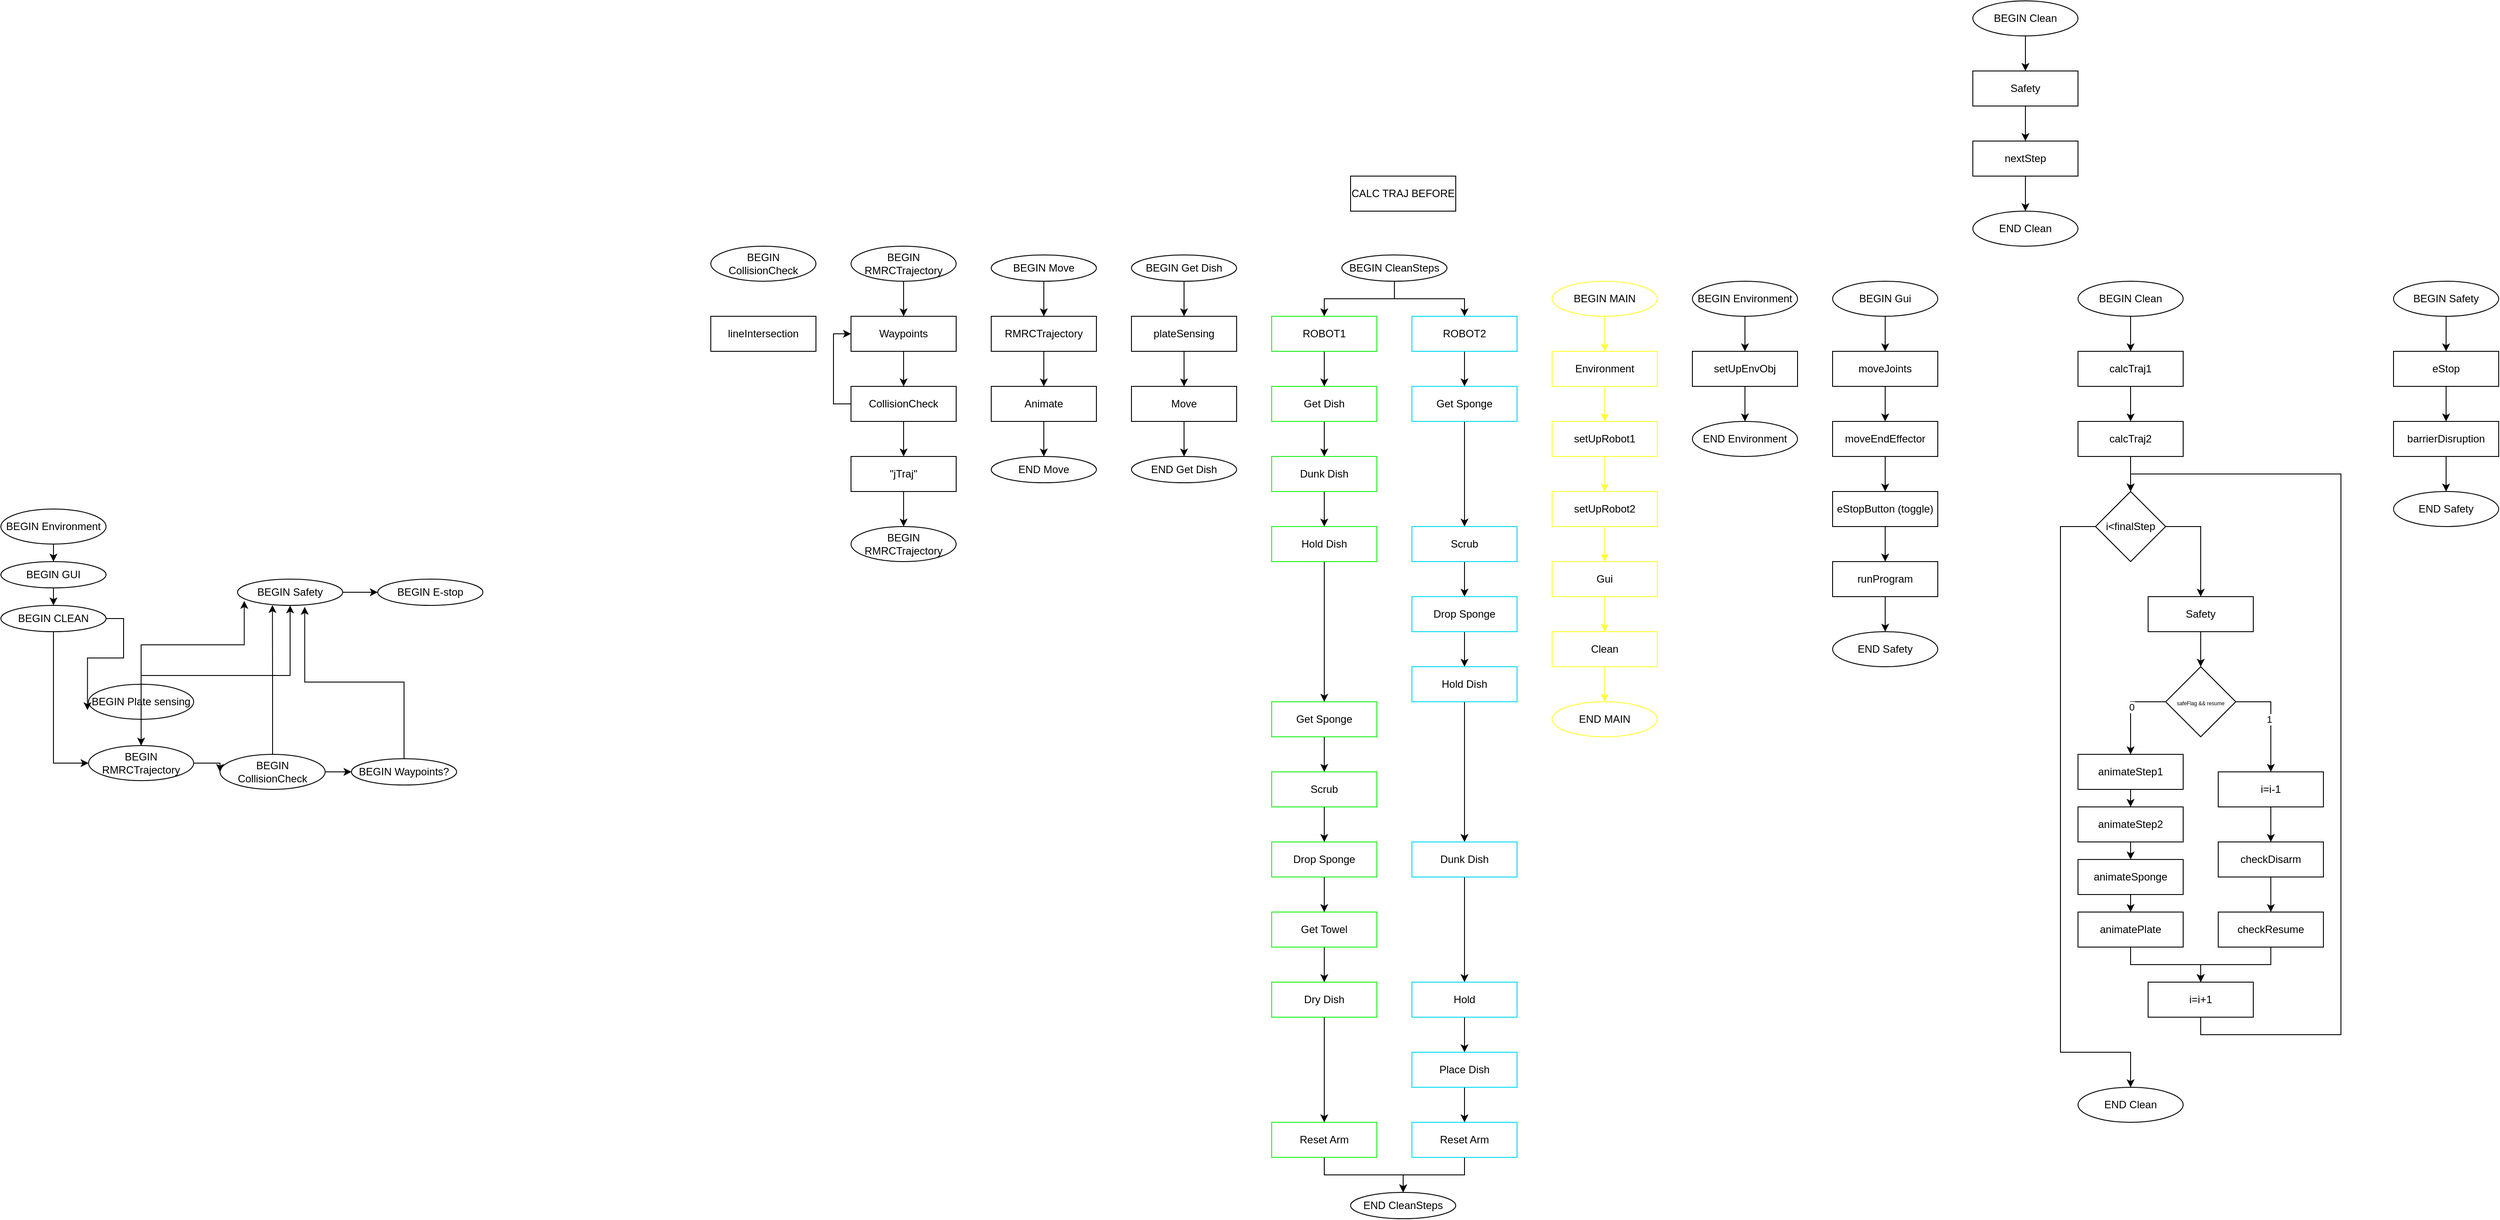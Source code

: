 <mxfile version="24.2.5" type="device">
  <diagram name="Page-1" id="bADCwiOJgRBZCtNNeKfe">
    <mxGraphModel dx="2767" dy="1094" grid="1" gridSize="10" guides="1" tooltips="1" connect="1" arrows="1" fold="1" page="0" pageScale="1" pageWidth="850" pageHeight="1100" math="0" shadow="0">
      <root>
        <mxCell id="0" />
        <mxCell id="1" parent="0" />
        <mxCell id="0Vl9dew5DNbuiGkbJOCd-69" style="edgeStyle=orthogonalEdgeStyle;rounded=0;orthogonalLoop=1;jettySize=auto;html=1;exitX=0.5;exitY=0;exitDx=0;exitDy=0;entryX=0.5;entryY=0;entryDx=0;entryDy=0;strokeColor=#FFFF33;" parent="1" source="0Vl9dew5DNbuiGkbJOCd-56" target="0Vl9dew5DNbuiGkbJOCd-56" edge="1">
          <mxGeometry relative="1" as="geometry" />
        </mxCell>
        <mxCell id="0Vl9dew5DNbuiGkbJOCd-75" style="edgeStyle=orthogonalEdgeStyle;rounded=0;orthogonalLoop=1;jettySize=auto;html=1;exitX=0.5;exitY=1;exitDx=0;exitDy=0;entryX=0.5;entryY=0;entryDx=0;entryDy=0;strokeColor=#FFFF33;" parent="1" source="0Vl9dew5DNbuiGkbJOCd-55" target="0Vl9dew5DNbuiGkbJOCd-56" edge="1">
          <mxGeometry relative="1" as="geometry" />
        </mxCell>
        <mxCell id="0Vl9dew5DNbuiGkbJOCd-55" value="BEGIN MAIN" style="ellipse;whiteSpace=wrap;html=1;strokeColor=#FFFF33;" parent="1" vertex="1">
          <mxGeometry x="320" y="40" width="120" height="40" as="geometry" />
        </mxCell>
        <mxCell id="0Vl9dew5DNbuiGkbJOCd-72" value="" style="edgeStyle=orthogonalEdgeStyle;rounded=0;orthogonalLoop=1;jettySize=auto;html=1;strokeColor=#FFFF33;" parent="1" source="0Vl9dew5DNbuiGkbJOCd-97" edge="1">
          <mxGeometry relative="1" as="geometry">
            <mxPoint x="380" y="200" as="targetPoint" />
          </mxGeometry>
        </mxCell>
        <mxCell id="0Vl9dew5DNbuiGkbJOCd-56" value="Environment" style="rounded=0;whiteSpace=wrap;html=1;strokeColor=#FFFF33;" parent="1" vertex="1">
          <mxGeometry x="320" y="120" width="120" height="40" as="geometry" />
        </mxCell>
        <mxCell id="0Vl9dew5DNbuiGkbJOCd-79" value="" style="edgeStyle=orthogonalEdgeStyle;rounded=0;orthogonalLoop=1;jettySize=auto;html=1;" parent="1" source="0Vl9dew5DNbuiGkbJOCd-76" edge="1">
          <mxGeometry relative="1" as="geometry">
            <mxPoint x="980" y="120" as="targetPoint" />
          </mxGeometry>
        </mxCell>
        <mxCell id="0Vl9dew5DNbuiGkbJOCd-76" value="BEGIN Clean" style="ellipse;whiteSpace=wrap;html=1;" parent="1" vertex="1">
          <mxGeometry x="920" y="40" width="120" height="40" as="geometry" />
        </mxCell>
        <mxCell id="0Vl9dew5DNbuiGkbJOCd-84" value="" style="edgeStyle=orthogonalEdgeStyle;rounded=0;orthogonalLoop=1;jettySize=auto;html=1;" parent="1" source="0Vl9dew5DNbuiGkbJOCd-80" target="0Vl9dew5DNbuiGkbJOCd-81" edge="1">
          <mxGeometry relative="1" as="geometry" />
        </mxCell>
        <mxCell id="0Vl9dew5DNbuiGkbJOCd-80" value="BEGIN Gui" style="ellipse;whiteSpace=wrap;html=1;" parent="1" vertex="1">
          <mxGeometry x="640" y="40" width="120" height="40" as="geometry" />
        </mxCell>
        <mxCell id="0Vl9dew5DNbuiGkbJOCd-85" value="" style="edgeStyle=orthogonalEdgeStyle;rounded=0;orthogonalLoop=1;jettySize=auto;html=1;" parent="1" source="0Vl9dew5DNbuiGkbJOCd-81" target="0Vl9dew5DNbuiGkbJOCd-82" edge="1">
          <mxGeometry relative="1" as="geometry" />
        </mxCell>
        <mxCell id="0Vl9dew5DNbuiGkbJOCd-81" value="moveJoints" style="rounded=0;whiteSpace=wrap;html=1;" parent="1" vertex="1">
          <mxGeometry x="640" y="120" width="120" height="40" as="geometry" />
        </mxCell>
        <mxCell id="0Vl9dew5DNbuiGkbJOCd-112" value="" style="edgeStyle=orthogonalEdgeStyle;rounded=0;orthogonalLoop=1;jettySize=auto;html=1;" parent="1" source="0Vl9dew5DNbuiGkbJOCd-82" target="0Vl9dew5DNbuiGkbJOCd-111" edge="1">
          <mxGeometry relative="1" as="geometry" />
        </mxCell>
        <mxCell id="0Vl9dew5DNbuiGkbJOCd-82" value="moveEndEffector" style="rounded=0;whiteSpace=wrap;html=1;" parent="1" vertex="1">
          <mxGeometry x="640" y="200" width="120" height="40" as="geometry" />
        </mxCell>
        <mxCell id="0Vl9dew5DNbuiGkbJOCd-90" value="" style="edgeStyle=orthogonalEdgeStyle;rounded=0;orthogonalLoop=1;jettySize=auto;html=1;" parent="1" source="0Vl9dew5DNbuiGkbJOCd-87" target="0Vl9dew5DNbuiGkbJOCd-88" edge="1">
          <mxGeometry relative="1" as="geometry" />
        </mxCell>
        <mxCell id="0Vl9dew5DNbuiGkbJOCd-87" value="BEGIN Environment" style="ellipse;whiteSpace=wrap;html=1;" parent="1" vertex="1">
          <mxGeometry x="480" y="40" width="120" height="40" as="geometry" />
        </mxCell>
        <mxCell id="0Vl9dew5DNbuiGkbJOCd-91" value="" style="edgeStyle=orthogonalEdgeStyle;rounded=0;orthogonalLoop=1;jettySize=auto;html=1;" parent="1" source="0Vl9dew5DNbuiGkbJOCd-88" target="0Vl9dew5DNbuiGkbJOCd-89" edge="1">
          <mxGeometry relative="1" as="geometry" />
        </mxCell>
        <mxCell id="0Vl9dew5DNbuiGkbJOCd-88" value="setUpEnvObj" style="rounded=0;whiteSpace=wrap;html=1;" parent="1" vertex="1">
          <mxGeometry x="480" y="120" width="120" height="40" as="geometry" />
        </mxCell>
        <mxCell id="0Vl9dew5DNbuiGkbJOCd-89" value="END Environment" style="ellipse;whiteSpace=wrap;html=1;" parent="1" vertex="1">
          <mxGeometry x="480" y="200" width="120" height="40" as="geometry" />
        </mxCell>
        <mxCell id="0Vl9dew5DNbuiGkbJOCd-92" value="" style="edgeStyle=orthogonalEdgeStyle;rounded=0;orthogonalLoop=1;jettySize=auto;html=1;strokeColor=#FFFF33;" parent="1" source="0Vl9dew5DNbuiGkbJOCd-93" target="0Vl9dew5DNbuiGkbJOCd-95" edge="1">
          <mxGeometry relative="1" as="geometry" />
        </mxCell>
        <mxCell id="0Vl9dew5DNbuiGkbJOCd-93" value="Gui" style="rounded=0;whiteSpace=wrap;html=1;strokeColor=#FFFF33;" parent="1" vertex="1">
          <mxGeometry x="320" y="360" width="120" height="40" as="geometry" />
        </mxCell>
        <mxCell id="0Vl9dew5DNbuiGkbJOCd-94" value="" style="edgeStyle=orthogonalEdgeStyle;rounded=0;orthogonalLoop=1;jettySize=auto;html=1;strokeColor=#FFFF33;" parent="1" source="0Vl9dew5DNbuiGkbJOCd-95" target="0Vl9dew5DNbuiGkbJOCd-96" edge="1">
          <mxGeometry relative="1" as="geometry" />
        </mxCell>
        <mxCell id="0Vl9dew5DNbuiGkbJOCd-95" value="Clean" style="rounded=0;whiteSpace=wrap;html=1;strokeColor=#FFFF33;" parent="1" vertex="1">
          <mxGeometry x="320" y="440" width="120" height="40" as="geometry" />
        </mxCell>
        <mxCell id="0Vl9dew5DNbuiGkbJOCd-96" value="END MAIN" style="ellipse;whiteSpace=wrap;html=1;strokeColor=#FFFF33;" parent="1" vertex="1">
          <mxGeometry x="320" y="520" width="120" height="40" as="geometry" />
        </mxCell>
        <mxCell id="0Vl9dew5DNbuiGkbJOCd-98" value="" style="edgeStyle=orthogonalEdgeStyle;rounded=0;orthogonalLoop=1;jettySize=auto;html=1;strokeColor=#FFFF33;" parent="1" source="0Vl9dew5DNbuiGkbJOCd-56" target="0Vl9dew5DNbuiGkbJOCd-97" edge="1">
          <mxGeometry relative="1" as="geometry">
            <mxPoint x="380" y="160" as="sourcePoint" />
            <mxPoint x="380" y="200" as="targetPoint" />
          </mxGeometry>
        </mxCell>
        <mxCell id="0Vl9dew5DNbuiGkbJOCd-101" value="" style="edgeStyle=orthogonalEdgeStyle;rounded=0;orthogonalLoop=1;jettySize=auto;html=1;strokeColor=#FFFF33;" parent="1" source="0Vl9dew5DNbuiGkbJOCd-97" target="0Vl9dew5DNbuiGkbJOCd-99" edge="1">
          <mxGeometry relative="1" as="geometry" />
        </mxCell>
        <mxCell id="0Vl9dew5DNbuiGkbJOCd-97" value="setUpRobot1" style="rounded=0;whiteSpace=wrap;html=1;strokeColor=#FFFF33;" parent="1" vertex="1">
          <mxGeometry x="320" y="200" width="120" height="40" as="geometry" />
        </mxCell>
        <mxCell id="0Vl9dew5DNbuiGkbJOCd-102" value="" style="edgeStyle=orthogonalEdgeStyle;rounded=0;orthogonalLoop=1;jettySize=auto;html=1;strokeColor=#FFFF33;" parent="1" source="0Vl9dew5DNbuiGkbJOCd-99" target="0Vl9dew5DNbuiGkbJOCd-93" edge="1">
          <mxGeometry relative="1" as="geometry" />
        </mxCell>
        <mxCell id="0Vl9dew5DNbuiGkbJOCd-99" value="setUpRobot2" style="rounded=0;whiteSpace=wrap;html=1;strokeColor=#FFFF33;" parent="1" vertex="1">
          <mxGeometry x="320" y="280" width="120" height="40" as="geometry" />
        </mxCell>
        <mxCell id="0Vl9dew5DNbuiGkbJOCd-110" value="END Safety" style="ellipse;whiteSpace=wrap;html=1;" parent="1" vertex="1">
          <mxGeometry x="640" y="440" width="120" height="40" as="geometry" />
        </mxCell>
        <mxCell id="0Vl9dew5DNbuiGkbJOCd-114" value="" style="edgeStyle=orthogonalEdgeStyle;rounded=0;orthogonalLoop=1;jettySize=auto;html=1;" parent="1" source="0Vl9dew5DNbuiGkbJOCd-111" target="0Vl9dew5DNbuiGkbJOCd-113" edge="1">
          <mxGeometry relative="1" as="geometry" />
        </mxCell>
        <mxCell id="0Vl9dew5DNbuiGkbJOCd-111" value="eStopButton (toggle)" style="rounded=0;whiteSpace=wrap;html=1;" parent="1" vertex="1">
          <mxGeometry x="640" y="280" width="120" height="40" as="geometry" />
        </mxCell>
        <mxCell id="0Vl9dew5DNbuiGkbJOCd-115" value="" style="edgeStyle=orthogonalEdgeStyle;rounded=0;orthogonalLoop=1;jettySize=auto;html=1;" parent="1" source="0Vl9dew5DNbuiGkbJOCd-113" target="0Vl9dew5DNbuiGkbJOCd-110" edge="1">
          <mxGeometry relative="1" as="geometry" />
        </mxCell>
        <mxCell id="0Vl9dew5DNbuiGkbJOCd-113" value="runProgram" style="rounded=0;whiteSpace=wrap;html=1;" parent="1" vertex="1">
          <mxGeometry x="640" y="360" width="120" height="40" as="geometry" />
        </mxCell>
        <mxCell id="0Vl9dew5DNbuiGkbJOCd-24" value="" style="edgeStyle=orthogonalEdgeStyle;rounded=0;orthogonalLoop=1;jettySize=auto;html=1;" parent="1" source="87UH9Kv8cRzi7-ktg5hS-1" target="87UH9Kv8cRzi7-ktg5hS-4" edge="1">
          <mxGeometry relative="1" as="geometry" />
        </mxCell>
        <mxCell id="87UH9Kv8cRzi7-ktg5hS-1" value="Get Dish" style="rounded=0;whiteSpace=wrap;html=1;strokeColor=#16F016;" parent="1" vertex="1">
          <mxGeometry y="160" width="120" height="40" as="geometry" />
        </mxCell>
        <mxCell id="87UH9Kv8cRzi7-ktg5hS-2" style="edgeStyle=orthogonalEdgeStyle;rounded=0;orthogonalLoop=1;jettySize=auto;html=1;exitX=0.5;exitY=1;exitDx=0;exitDy=0;strokeColor=#16F016;" parent="1" source="87UH9Kv8cRzi7-ktg5hS-1" target="87UH9Kv8cRzi7-ktg5hS-1" edge="1">
          <mxGeometry relative="1" as="geometry" />
        </mxCell>
        <mxCell id="0Vl9dew5DNbuiGkbJOCd-25" style="edgeStyle=orthogonalEdgeStyle;rounded=0;orthogonalLoop=1;jettySize=auto;html=1;exitX=0.5;exitY=1;exitDx=0;exitDy=0;entryX=0.5;entryY=0;entryDx=0;entryDy=0;" parent="1" source="87UH9Kv8cRzi7-ktg5hS-3" target="87UH9Kv8cRzi7-ktg5hS-7" edge="1">
          <mxGeometry relative="1" as="geometry" />
        </mxCell>
        <mxCell id="87UH9Kv8cRzi7-ktg5hS-3" value="Get Sponge" style="rounded=0;whiteSpace=wrap;html=1;strokeColor=#02D8F0;" parent="1" vertex="1">
          <mxGeometry x="160" y="160" width="120" height="40" as="geometry" />
        </mxCell>
        <mxCell id="0Vl9dew5DNbuiGkbJOCd-23" value="" style="edgeStyle=orthogonalEdgeStyle;rounded=0;orthogonalLoop=1;jettySize=auto;html=1;" parent="1" source="87UH9Kv8cRzi7-ktg5hS-4" target="87UH9Kv8cRzi7-ktg5hS-6" edge="1">
          <mxGeometry relative="1" as="geometry" />
        </mxCell>
        <mxCell id="87UH9Kv8cRzi7-ktg5hS-4" value="Dunk Dish" style="rounded=0;whiteSpace=wrap;html=1;strokeColor=#16F016;" parent="1" vertex="1">
          <mxGeometry y="240" width="120" height="40" as="geometry" />
        </mxCell>
        <mxCell id="0Vl9dew5DNbuiGkbJOCd-20" style="edgeStyle=orthogonalEdgeStyle;rounded=0;orthogonalLoop=1;jettySize=auto;html=1;exitX=0.5;exitY=1;exitDx=0;exitDy=0;entryX=0.5;entryY=0;entryDx=0;entryDy=0;" parent="1" source="87UH9Kv8cRzi7-ktg5hS-6" target="87UH9Kv8cRzi7-ktg5hS-10" edge="1">
          <mxGeometry relative="1" as="geometry" />
        </mxCell>
        <mxCell id="87UH9Kv8cRzi7-ktg5hS-6" value="Hold Dish" style="rounded=0;whiteSpace=wrap;html=1;strokeColor=#16F016;" parent="1" vertex="1">
          <mxGeometry y="320" width="120" height="40" as="geometry" />
        </mxCell>
        <mxCell id="0Vl9dew5DNbuiGkbJOCd-22" value="" style="edgeStyle=orthogonalEdgeStyle;rounded=0;orthogonalLoop=1;jettySize=auto;html=1;" parent="1" source="87UH9Kv8cRzi7-ktg5hS-7" target="87UH9Kv8cRzi7-ktg5hS-8" edge="1">
          <mxGeometry relative="1" as="geometry" />
        </mxCell>
        <mxCell id="87UH9Kv8cRzi7-ktg5hS-7" value="Scrub" style="rounded=0;whiteSpace=wrap;html=1;strokeColor=#02D8F0;" parent="1" vertex="1">
          <mxGeometry x="160" y="320" width="120" height="40" as="geometry" />
        </mxCell>
        <mxCell id="0Vl9dew5DNbuiGkbJOCd-21" value="" style="edgeStyle=orthogonalEdgeStyle;rounded=0;orthogonalLoop=1;jettySize=auto;html=1;" parent="1" source="87UH9Kv8cRzi7-ktg5hS-8" target="87UH9Kv8cRzi7-ktg5hS-9" edge="1">
          <mxGeometry relative="1" as="geometry" />
        </mxCell>
        <mxCell id="87UH9Kv8cRzi7-ktg5hS-8" value="Drop Sponge" style="rounded=0;whiteSpace=wrap;html=1;strokeColor=#02D8F0;" parent="1" vertex="1">
          <mxGeometry x="160" y="400" width="120" height="40" as="geometry" />
        </mxCell>
        <mxCell id="0Vl9dew5DNbuiGkbJOCd-18" style="edgeStyle=orthogonalEdgeStyle;rounded=0;orthogonalLoop=1;jettySize=auto;html=1;exitX=0.5;exitY=1;exitDx=0;exitDy=0;entryX=0.5;entryY=0;entryDx=0;entryDy=0;" parent="1" source="87UH9Kv8cRzi7-ktg5hS-9" target="87UH9Kv8cRzi7-ktg5hS-14" edge="1">
          <mxGeometry relative="1" as="geometry" />
        </mxCell>
        <mxCell id="87UH9Kv8cRzi7-ktg5hS-9" value="Hold Dish" style="rounded=0;whiteSpace=wrap;html=1;strokeColor=#02D8F0;" parent="1" vertex="1">
          <mxGeometry x="160" y="480" width="120" height="40" as="geometry" />
        </mxCell>
        <mxCell id="0Vl9dew5DNbuiGkbJOCd-19" style="edgeStyle=orthogonalEdgeStyle;rounded=0;orthogonalLoop=1;jettySize=auto;html=1;exitX=0.5;exitY=1;exitDx=0;exitDy=0;entryX=0.5;entryY=0;entryDx=0;entryDy=0;" parent="1" source="87UH9Kv8cRzi7-ktg5hS-10" target="87UH9Kv8cRzi7-ktg5hS-11" edge="1">
          <mxGeometry relative="1" as="geometry" />
        </mxCell>
        <mxCell id="87UH9Kv8cRzi7-ktg5hS-10" value="Get Sponge" style="rounded=0;whiteSpace=wrap;html=1;strokeColor=#16F016;" parent="1" vertex="1">
          <mxGeometry y="520" width="120" height="40" as="geometry" />
        </mxCell>
        <mxCell id="0Vl9dew5DNbuiGkbJOCd-17" style="edgeStyle=orthogonalEdgeStyle;rounded=0;orthogonalLoop=1;jettySize=auto;html=1;exitX=0.5;exitY=1;exitDx=0;exitDy=0;entryX=0.5;entryY=0;entryDx=0;entryDy=0;" parent="1" source="87UH9Kv8cRzi7-ktg5hS-11" target="87UH9Kv8cRzi7-ktg5hS-13" edge="1">
          <mxGeometry relative="1" as="geometry" />
        </mxCell>
        <mxCell id="87UH9Kv8cRzi7-ktg5hS-11" value="Scrub" style="rounded=0;whiteSpace=wrap;html=1;strokeColor=#16F016;" parent="1" vertex="1">
          <mxGeometry y="600" width="120" height="40" as="geometry" />
        </mxCell>
        <mxCell id="0Vl9dew5DNbuiGkbJOCd-16" style="edgeStyle=orthogonalEdgeStyle;rounded=0;orthogonalLoop=1;jettySize=auto;html=1;exitX=0.5;exitY=1;exitDx=0;exitDy=0;entryX=0.5;entryY=0;entryDx=0;entryDy=0;" parent="1" source="87UH9Kv8cRzi7-ktg5hS-13" target="87UH9Kv8cRzi7-ktg5hS-15" edge="1">
          <mxGeometry relative="1" as="geometry" />
        </mxCell>
        <mxCell id="87UH9Kv8cRzi7-ktg5hS-13" value="Drop Sponge" style="rounded=0;whiteSpace=wrap;html=1;strokeColor=#16F016;" parent="1" vertex="1">
          <mxGeometry y="680" width="120" height="40" as="geometry" />
        </mxCell>
        <mxCell id="0Vl9dew5DNbuiGkbJOCd-14" style="edgeStyle=orthogonalEdgeStyle;rounded=0;orthogonalLoop=1;jettySize=auto;html=1;exitX=0.5;exitY=1;exitDx=0;exitDy=0;" parent="1" source="87UH9Kv8cRzi7-ktg5hS-14" target="87UH9Kv8cRzi7-ktg5hS-16" edge="1">
          <mxGeometry relative="1" as="geometry" />
        </mxCell>
        <mxCell id="87UH9Kv8cRzi7-ktg5hS-14" value="Dunk Dish" style="rounded=0;whiteSpace=wrap;html=1;strokeColor=#02D8F0;" parent="1" vertex="1">
          <mxGeometry x="160" y="680" width="120" height="40" as="geometry" />
        </mxCell>
        <mxCell id="0Vl9dew5DNbuiGkbJOCd-15" style="edgeStyle=orthogonalEdgeStyle;rounded=0;orthogonalLoop=1;jettySize=auto;html=1;exitX=0.5;exitY=1;exitDx=0;exitDy=0;entryX=0.5;entryY=0;entryDx=0;entryDy=0;" parent="1" source="87UH9Kv8cRzi7-ktg5hS-15" target="87UH9Kv8cRzi7-ktg5hS-17" edge="1">
          <mxGeometry relative="1" as="geometry" />
        </mxCell>
        <mxCell id="87UH9Kv8cRzi7-ktg5hS-15" value="Get Towel" style="rounded=0;whiteSpace=wrap;html=1;strokeColor=#16F016;" parent="1" vertex="1">
          <mxGeometry y="760" width="120" height="40" as="geometry" />
        </mxCell>
        <mxCell id="0Vl9dew5DNbuiGkbJOCd-13" style="edgeStyle=orthogonalEdgeStyle;rounded=0;orthogonalLoop=1;jettySize=auto;html=1;exitX=0.5;exitY=1;exitDx=0;exitDy=0;entryX=0.5;entryY=0;entryDx=0;entryDy=0;" parent="1" source="87UH9Kv8cRzi7-ktg5hS-16" target="87UH9Kv8cRzi7-ktg5hS-18" edge="1">
          <mxGeometry relative="1" as="geometry" />
        </mxCell>
        <mxCell id="87UH9Kv8cRzi7-ktg5hS-16" value="Hold" style="rounded=0;whiteSpace=wrap;html=1;strokeColor=#02D8F0;" parent="1" vertex="1">
          <mxGeometry x="160" y="840" width="120" height="40" as="geometry" />
        </mxCell>
        <mxCell id="0Vl9dew5DNbuiGkbJOCd-11" style="edgeStyle=orthogonalEdgeStyle;rounded=0;orthogonalLoop=1;jettySize=auto;html=1;exitX=0.5;exitY=1;exitDx=0;exitDy=0;" parent="1" source="87UH9Kv8cRzi7-ktg5hS-17" target="87UH9Kv8cRzi7-ktg5hS-20" edge="1">
          <mxGeometry relative="1" as="geometry" />
        </mxCell>
        <mxCell id="87UH9Kv8cRzi7-ktg5hS-17" value="Dry Dish" style="rounded=0;whiteSpace=wrap;html=1;strokeColor=#16F016;" parent="1" vertex="1">
          <mxGeometry y="840" width="120" height="40" as="geometry" />
        </mxCell>
        <mxCell id="0Vl9dew5DNbuiGkbJOCd-12" style="edgeStyle=orthogonalEdgeStyle;rounded=0;orthogonalLoop=1;jettySize=auto;html=1;exitX=0.5;exitY=1;exitDx=0;exitDy=0;" parent="1" source="87UH9Kv8cRzi7-ktg5hS-18" target="87UH9Kv8cRzi7-ktg5hS-19" edge="1">
          <mxGeometry relative="1" as="geometry" />
        </mxCell>
        <mxCell id="87UH9Kv8cRzi7-ktg5hS-18" value="Place Dish" style="rounded=0;whiteSpace=wrap;html=1;strokeColor=#02D8F0;" parent="1" vertex="1">
          <mxGeometry x="160" y="920" width="120" height="40" as="geometry" />
        </mxCell>
        <mxCell id="0Vl9dew5DNbuiGkbJOCd-29" style="edgeStyle=orthogonalEdgeStyle;rounded=0;orthogonalLoop=1;jettySize=auto;html=1;exitX=0.5;exitY=1;exitDx=0;exitDy=0;entryX=0.5;entryY=0;entryDx=0;entryDy=0;" parent="1" source="87UH9Kv8cRzi7-ktg5hS-19" target="0Vl9dew5DNbuiGkbJOCd-7" edge="1">
          <mxGeometry relative="1" as="geometry" />
        </mxCell>
        <mxCell id="87UH9Kv8cRzi7-ktg5hS-19" value="Reset Arm" style="rounded=0;whiteSpace=wrap;html=1;strokeColor=#02D8F0;" parent="1" vertex="1">
          <mxGeometry x="160" y="1000" width="120" height="40" as="geometry" />
        </mxCell>
        <mxCell id="0Vl9dew5DNbuiGkbJOCd-119" style="edgeStyle=orthogonalEdgeStyle;rounded=0;orthogonalLoop=1;jettySize=auto;html=1;exitX=0.5;exitY=1;exitDx=0;exitDy=0;entryX=0.5;entryY=0;entryDx=0;entryDy=0;" parent="1" source="87UH9Kv8cRzi7-ktg5hS-20" target="0Vl9dew5DNbuiGkbJOCd-7" edge="1">
          <mxGeometry relative="1" as="geometry" />
        </mxCell>
        <mxCell id="87UH9Kv8cRzi7-ktg5hS-20" value="Reset Arm" style="rounded=0;whiteSpace=wrap;html=1;strokeColor=#16F016;" parent="1" vertex="1">
          <mxGeometry y="1000" width="120" height="40" as="geometry" />
        </mxCell>
        <mxCell id="0Vl9dew5DNbuiGkbJOCd-26" style="edgeStyle=orthogonalEdgeStyle;rounded=0;orthogonalLoop=1;jettySize=auto;html=1;exitX=0.5;exitY=1;exitDx=0;exitDy=0;entryX=0.5;entryY=0;entryDx=0;entryDy=0;" parent="1" source="87UH9Kv8cRzi7-ktg5hS-21" target="87UH9Kv8cRzi7-ktg5hS-1" edge="1">
          <mxGeometry relative="1" as="geometry" />
        </mxCell>
        <mxCell id="87UH9Kv8cRzi7-ktg5hS-21" value="ROBOT1" style="rounded=0;whiteSpace=wrap;html=1;strokeColor=#16F016;" parent="1" vertex="1">
          <mxGeometry y="80" width="120" height="40" as="geometry" />
        </mxCell>
        <mxCell id="0Vl9dew5DNbuiGkbJOCd-27" value="" style="edgeStyle=orthogonalEdgeStyle;rounded=0;orthogonalLoop=1;jettySize=auto;html=1;" parent="1" source="87UH9Kv8cRzi7-ktg5hS-22" target="87UH9Kv8cRzi7-ktg5hS-3" edge="1">
          <mxGeometry relative="1" as="geometry" />
        </mxCell>
        <mxCell id="87UH9Kv8cRzi7-ktg5hS-22" value="ROBOT2" style="rounded=0;whiteSpace=wrap;html=1;strokeColor=#02D8F0;movable=1;resizable=1;rotatable=1;deletable=1;editable=1;locked=0;connectable=1;" parent="1" vertex="1">
          <mxGeometry x="160" y="80" width="120" height="40" as="geometry" />
        </mxCell>
        <mxCell id="0Vl9dew5DNbuiGkbJOCd-4" style="edgeStyle=orthogonalEdgeStyle;rounded=0;orthogonalLoop=1;jettySize=auto;html=1;exitX=0.5;exitY=1;exitDx=0;exitDy=0;entryX=0.5;entryY=0;entryDx=0;entryDy=0;" parent="1" source="0Vl9dew5DNbuiGkbJOCd-3" target="87UH9Kv8cRzi7-ktg5hS-21" edge="1">
          <mxGeometry relative="1" as="geometry">
            <Array as="points">
              <mxPoint x="140" y="60" />
              <mxPoint x="60" y="60" />
            </Array>
          </mxGeometry>
        </mxCell>
        <mxCell id="0Vl9dew5DNbuiGkbJOCd-5" style="edgeStyle=orthogonalEdgeStyle;rounded=0;orthogonalLoop=1;jettySize=auto;html=1;exitX=0.5;exitY=1;exitDx=0;exitDy=0;entryX=0.5;entryY=0;entryDx=0;entryDy=0;" parent="1" source="0Vl9dew5DNbuiGkbJOCd-3" target="87UH9Kv8cRzi7-ktg5hS-22" edge="1">
          <mxGeometry relative="1" as="geometry">
            <Array as="points">
              <mxPoint x="140" y="60" />
              <mxPoint x="220" y="60" />
            </Array>
          </mxGeometry>
        </mxCell>
        <mxCell id="0Vl9dew5DNbuiGkbJOCd-3" value="BEGIN CleanSteps" style="ellipse;whiteSpace=wrap;html=1;" parent="1" vertex="1">
          <mxGeometry x="80" y="10" width="120" height="30" as="geometry" />
        </mxCell>
        <mxCell id="0Vl9dew5DNbuiGkbJOCd-7" value="END CleanSteps" style="ellipse;whiteSpace=wrap;html=1;" parent="1" vertex="1">
          <mxGeometry x="90" y="1080" width="120" height="30" as="geometry" />
        </mxCell>
        <mxCell id="0Vl9dew5DNbuiGkbJOCd-160" value="" style="edgeStyle=orthogonalEdgeStyle;rounded=0;orthogonalLoop=1;jettySize=auto;html=1;" parent="1" source="0Vl9dew5DNbuiGkbJOCd-147" target="0Vl9dew5DNbuiGkbJOCd-157" edge="1">
          <mxGeometry relative="1" as="geometry" />
        </mxCell>
        <mxCell id="0Vl9dew5DNbuiGkbJOCd-147" value="plateSensing" style="rounded=0;whiteSpace=wrap;html=1;" parent="1" vertex="1">
          <mxGeometry x="-160" y="80" width="120" height="40" as="geometry" />
        </mxCell>
        <mxCell id="0Vl9dew5DNbuiGkbJOCd-159" value="" style="edgeStyle=orthogonalEdgeStyle;rounded=0;orthogonalLoop=1;jettySize=auto;html=1;" parent="1" source="0Vl9dew5DNbuiGkbJOCd-156" target="0Vl9dew5DNbuiGkbJOCd-147" edge="1">
          <mxGeometry relative="1" as="geometry" />
        </mxCell>
        <mxCell id="0Vl9dew5DNbuiGkbJOCd-156" value="BEGIN Get Dish" style="ellipse;whiteSpace=wrap;html=1;" parent="1" vertex="1">
          <mxGeometry x="-160" y="10" width="120" height="30" as="geometry" />
        </mxCell>
        <mxCell id="0Vl9dew5DNbuiGkbJOCd-161" value="" style="edgeStyle=orthogonalEdgeStyle;rounded=0;orthogonalLoop=1;jettySize=auto;html=1;" parent="1" source="0Vl9dew5DNbuiGkbJOCd-157" target="0Vl9dew5DNbuiGkbJOCd-158" edge="1">
          <mxGeometry relative="1" as="geometry" />
        </mxCell>
        <mxCell id="0Vl9dew5DNbuiGkbJOCd-157" value="Move" style="rounded=0;whiteSpace=wrap;html=1;" parent="1" vertex="1">
          <mxGeometry x="-160" y="160" width="120" height="40" as="geometry" />
        </mxCell>
        <mxCell id="0Vl9dew5DNbuiGkbJOCd-158" value="END Get Dish" style="ellipse;whiteSpace=wrap;html=1;" parent="1" vertex="1">
          <mxGeometry x="-160" y="240" width="120" height="30" as="geometry" />
        </mxCell>
        <mxCell id="0Vl9dew5DNbuiGkbJOCd-170" value="" style="edgeStyle=orthogonalEdgeStyle;rounded=0;orthogonalLoop=1;jettySize=auto;html=1;" parent="1" source="0Vl9dew5DNbuiGkbJOCd-162" target="0Vl9dew5DNbuiGkbJOCd-165" edge="1">
          <mxGeometry relative="1" as="geometry" />
        </mxCell>
        <mxCell id="0Vl9dew5DNbuiGkbJOCd-162" value="BEGIN RMRCTrajectory" style="ellipse;whiteSpace=wrap;html=1;" parent="1" vertex="1">
          <mxGeometry x="-480" width="120" height="40" as="geometry" />
        </mxCell>
        <mxCell id="0Vl9dew5DNbuiGkbJOCd-186" value="" style="edgeStyle=orthogonalEdgeStyle;rounded=0;orthogonalLoop=1;jettySize=auto;html=1;" parent="1" source="0Vl9dew5DNbuiGkbJOCd-164" target="0Vl9dew5DNbuiGkbJOCd-178" edge="1">
          <mxGeometry relative="1" as="geometry" />
        </mxCell>
        <mxCell id="0Vl9dew5DNbuiGkbJOCd-164" value="RMRCTrajectory" style="rounded=0;whiteSpace=wrap;html=1;" parent="1" vertex="1">
          <mxGeometry x="-320" y="80" width="120" height="40" as="geometry" />
        </mxCell>
        <mxCell id="0Vl9dew5DNbuiGkbJOCd-171" value="" style="edgeStyle=orthogonalEdgeStyle;rounded=0;orthogonalLoop=1;jettySize=auto;html=1;" parent="1" source="0Vl9dew5DNbuiGkbJOCd-165" target="0Vl9dew5DNbuiGkbJOCd-168" edge="1">
          <mxGeometry relative="1" as="geometry" />
        </mxCell>
        <mxCell id="0Vl9dew5DNbuiGkbJOCd-165" value="Waypoints" style="rounded=0;whiteSpace=wrap;html=1;" parent="1" vertex="1">
          <mxGeometry x="-480" y="80" width="120" height="40" as="geometry" />
        </mxCell>
        <mxCell id="0Vl9dew5DNbuiGkbJOCd-167" value="" style="edgeStyle=orthogonalEdgeStyle;rounded=0;orthogonalLoop=1;jettySize=auto;html=1;" parent="1" source="0Vl9dew5DNbuiGkbJOCd-166" target="0Vl9dew5DNbuiGkbJOCd-164" edge="1">
          <mxGeometry relative="1" as="geometry" />
        </mxCell>
        <mxCell id="0Vl9dew5DNbuiGkbJOCd-166" value="BEGIN Move" style="ellipse;whiteSpace=wrap;html=1;" parent="1" vertex="1">
          <mxGeometry x="-320" y="10" width="120" height="30" as="geometry" />
        </mxCell>
        <mxCell id="0Vl9dew5DNbuiGkbJOCd-173" style="edgeStyle=orthogonalEdgeStyle;rounded=0;orthogonalLoop=1;jettySize=auto;html=1;exitX=0;exitY=0.5;exitDx=0;exitDy=0;entryX=0;entryY=0.5;entryDx=0;entryDy=0;" parent="1" source="0Vl9dew5DNbuiGkbJOCd-168" target="0Vl9dew5DNbuiGkbJOCd-165" edge="1">
          <mxGeometry relative="1" as="geometry" />
        </mxCell>
        <mxCell id="0Vl9dew5DNbuiGkbJOCd-175" value="" style="edgeStyle=orthogonalEdgeStyle;rounded=0;orthogonalLoop=1;jettySize=auto;html=1;" parent="1" source="0Vl9dew5DNbuiGkbJOCd-168" target="0Vl9dew5DNbuiGkbJOCd-174" edge="1">
          <mxGeometry relative="1" as="geometry" />
        </mxCell>
        <mxCell id="0Vl9dew5DNbuiGkbJOCd-168" value="CollisionCheck" style="rounded=0;whiteSpace=wrap;html=1;" parent="1" vertex="1">
          <mxGeometry x="-480" y="160" width="120" height="40" as="geometry" />
        </mxCell>
        <mxCell id="0Vl9dew5DNbuiGkbJOCd-172" value="BEGIN RMRCTrajectory" style="ellipse;whiteSpace=wrap;html=1;" parent="1" vertex="1">
          <mxGeometry x="-480" y="320" width="120" height="40" as="geometry" />
        </mxCell>
        <mxCell id="0Vl9dew5DNbuiGkbJOCd-176" value="" style="edgeStyle=orthogonalEdgeStyle;rounded=0;orthogonalLoop=1;jettySize=auto;html=1;" parent="1" source="0Vl9dew5DNbuiGkbJOCd-174" target="0Vl9dew5DNbuiGkbJOCd-172" edge="1">
          <mxGeometry relative="1" as="geometry" />
        </mxCell>
        <mxCell id="0Vl9dew5DNbuiGkbJOCd-174" value="&quot;jTraj&quot;" style="rounded=0;whiteSpace=wrap;html=1;" parent="1" vertex="1">
          <mxGeometry x="-480" y="240" width="120" height="40" as="geometry" />
        </mxCell>
        <mxCell id="0Vl9dew5DNbuiGkbJOCd-177" value="END Move" style="ellipse;whiteSpace=wrap;html=1;" parent="1" vertex="1">
          <mxGeometry x="-320" y="240" width="120" height="30" as="geometry" />
        </mxCell>
        <mxCell id="0Vl9dew5DNbuiGkbJOCd-187" value="" style="edgeStyle=orthogonalEdgeStyle;rounded=0;orthogonalLoop=1;jettySize=auto;html=1;" parent="1" source="0Vl9dew5DNbuiGkbJOCd-178" target="0Vl9dew5DNbuiGkbJOCd-177" edge="1">
          <mxGeometry relative="1" as="geometry" />
        </mxCell>
        <mxCell id="0Vl9dew5DNbuiGkbJOCd-178" value="Animate" style="rounded=0;whiteSpace=wrap;html=1;" parent="1" vertex="1">
          <mxGeometry x="-320" y="160" width="120" height="40" as="geometry" />
        </mxCell>
        <mxCell id="0Vl9dew5DNbuiGkbJOCd-179" value="" style="edgeStyle=orthogonalEdgeStyle;rounded=0;orthogonalLoop=1;jettySize=auto;html=1;" parent="1" source="0Vl9dew5DNbuiGkbJOCd-180" target="0Vl9dew5DNbuiGkbJOCd-182" edge="1">
          <mxGeometry relative="1" as="geometry" />
        </mxCell>
        <mxCell id="0Vl9dew5DNbuiGkbJOCd-180" value="BEGIN Safety" style="ellipse;whiteSpace=wrap;html=1;" parent="1" vertex="1">
          <mxGeometry x="1280" y="40" width="120" height="40" as="geometry" />
        </mxCell>
        <mxCell id="0Vl9dew5DNbuiGkbJOCd-181" value="" style="edgeStyle=orthogonalEdgeStyle;rounded=0;orthogonalLoop=1;jettySize=auto;html=1;" parent="1" source="0Vl9dew5DNbuiGkbJOCd-182" target="0Vl9dew5DNbuiGkbJOCd-184" edge="1">
          <mxGeometry relative="1" as="geometry" />
        </mxCell>
        <mxCell id="0Vl9dew5DNbuiGkbJOCd-182" value="eStop" style="rounded=0;whiteSpace=wrap;html=1;" parent="1" vertex="1">
          <mxGeometry x="1280" y="120" width="120" height="40" as="geometry" />
        </mxCell>
        <mxCell id="0Vl9dew5DNbuiGkbJOCd-183" value="" style="edgeStyle=orthogonalEdgeStyle;rounded=0;orthogonalLoop=1;jettySize=auto;html=1;" parent="1" source="0Vl9dew5DNbuiGkbJOCd-184" target="0Vl9dew5DNbuiGkbJOCd-185" edge="1">
          <mxGeometry relative="1" as="geometry" />
        </mxCell>
        <mxCell id="0Vl9dew5DNbuiGkbJOCd-184" value="barrierDisruption" style="rounded=0;whiteSpace=wrap;html=1;" parent="1" vertex="1">
          <mxGeometry x="1280" y="200" width="120" height="40" as="geometry" />
        </mxCell>
        <mxCell id="0Vl9dew5DNbuiGkbJOCd-185" value="END Safety" style="ellipse;whiteSpace=wrap;html=1;" parent="1" vertex="1">
          <mxGeometry x="1280" y="280" width="120" height="40" as="geometry" />
        </mxCell>
        <mxCell id="0Vl9dew5DNbuiGkbJOCd-188" value="" style="group" parent="1" vertex="1" connectable="0">
          <mxGeometry x="-1450" y="300" width="550" height="320" as="geometry" />
        </mxCell>
        <mxCell id="0Vl9dew5DNbuiGkbJOCd-189" style="edgeStyle=orthogonalEdgeStyle;rounded=0;orthogonalLoop=1;jettySize=auto;html=1;exitX=0.5;exitY=1;exitDx=0;exitDy=0;entryX=0.5;entryY=0;entryDx=0;entryDy=0;" parent="0Vl9dew5DNbuiGkbJOCd-188" source="0Vl9dew5DNbuiGkbJOCd-190" target="0Vl9dew5DNbuiGkbJOCd-205" edge="1">
          <mxGeometry relative="1" as="geometry" />
        </mxCell>
        <mxCell id="0Vl9dew5DNbuiGkbJOCd-190" value="BEGIN GUI" style="ellipse;whiteSpace=wrap;html=1;" parent="0Vl9dew5DNbuiGkbJOCd-188" vertex="1">
          <mxGeometry y="60" width="120" height="30" as="geometry" />
        </mxCell>
        <mxCell id="0Vl9dew5DNbuiGkbJOCd-191" value="BEGIN E-stop" style="ellipse;whiteSpace=wrap;html=1;" parent="0Vl9dew5DNbuiGkbJOCd-188" vertex="1">
          <mxGeometry x="430" y="80" width="120" height="30" as="geometry" />
        </mxCell>
        <mxCell id="0Vl9dew5DNbuiGkbJOCd-194" style="edgeStyle=orthogonalEdgeStyle;rounded=0;orthogonalLoop=1;jettySize=auto;html=1;exitX=0.5;exitY=1;exitDx=0;exitDy=0;entryX=0.5;entryY=0;entryDx=0;entryDy=0;" parent="0Vl9dew5DNbuiGkbJOCd-188" source="0Vl9dew5DNbuiGkbJOCd-195" target="0Vl9dew5DNbuiGkbJOCd-190" edge="1">
          <mxGeometry relative="1" as="geometry" />
        </mxCell>
        <mxCell id="0Vl9dew5DNbuiGkbJOCd-195" value="BEGIN Environment" style="ellipse;whiteSpace=wrap;html=1;" parent="0Vl9dew5DNbuiGkbJOCd-188" vertex="1">
          <mxGeometry width="120" height="40" as="geometry" />
        </mxCell>
        <mxCell id="0Vl9dew5DNbuiGkbJOCd-196" style="edgeStyle=orthogonalEdgeStyle;rounded=0;orthogonalLoop=1;jettySize=auto;html=1;exitX=1;exitY=0.5;exitDx=0;exitDy=0;entryX=0;entryY=0.5;entryDx=0;entryDy=0;" parent="0Vl9dew5DNbuiGkbJOCd-188" source="0Vl9dew5DNbuiGkbJOCd-197" target="0Vl9dew5DNbuiGkbJOCd-201" edge="1">
          <mxGeometry relative="1" as="geometry" />
        </mxCell>
        <mxCell id="0Vl9dew5DNbuiGkbJOCd-197" value="BEGIN CollisionCheck" style="ellipse;whiteSpace=wrap;html=1;" parent="0Vl9dew5DNbuiGkbJOCd-188" vertex="1">
          <mxGeometry x="250" y="280" width="120" height="40" as="geometry" />
        </mxCell>
        <mxCell id="0Vl9dew5DNbuiGkbJOCd-198" style="edgeStyle=orthogonalEdgeStyle;rounded=0;orthogonalLoop=1;jettySize=auto;html=1;exitX=1;exitY=0.5;exitDx=0;exitDy=0;entryX=0;entryY=0.5;entryDx=0;entryDy=0;" parent="0Vl9dew5DNbuiGkbJOCd-188" source="0Vl9dew5DNbuiGkbJOCd-200" target="0Vl9dew5DNbuiGkbJOCd-197" edge="1">
          <mxGeometry relative="1" as="geometry" />
        </mxCell>
        <mxCell id="0Vl9dew5DNbuiGkbJOCd-200" value="BEGIN RMRCTrajectory" style="ellipse;whiteSpace=wrap;html=1;" parent="0Vl9dew5DNbuiGkbJOCd-188" vertex="1">
          <mxGeometry x="100" y="270" width="120" height="40" as="geometry" />
        </mxCell>
        <mxCell id="0Vl9dew5DNbuiGkbJOCd-201" value="BEGIN Waypoints?" style="ellipse;whiteSpace=wrap;html=1;" parent="0Vl9dew5DNbuiGkbJOCd-188" vertex="1">
          <mxGeometry x="400" y="285" width="120" height="30" as="geometry" />
        </mxCell>
        <mxCell id="0Vl9dew5DNbuiGkbJOCd-202" style="edgeStyle=orthogonalEdgeStyle;rounded=0;orthogonalLoop=1;jettySize=auto;html=1;exitX=0.5;exitY=1;exitDx=0;exitDy=0;entryX=0.5;entryY=0;entryDx=0;entryDy=0;" parent="0Vl9dew5DNbuiGkbJOCd-188" source="0Vl9dew5DNbuiGkbJOCd-203" target="0Vl9dew5DNbuiGkbJOCd-200" edge="1">
          <mxGeometry relative="1" as="geometry" />
        </mxCell>
        <mxCell id="0Vl9dew5DNbuiGkbJOCd-203" value="BEGIN Plate sensing" style="ellipse;whiteSpace=wrap;html=1;" parent="0Vl9dew5DNbuiGkbJOCd-188" vertex="1">
          <mxGeometry x="100" y="200" width="120" height="40" as="geometry" />
        </mxCell>
        <mxCell id="0Vl9dew5DNbuiGkbJOCd-204" style="edgeStyle=orthogonalEdgeStyle;rounded=0;orthogonalLoop=1;jettySize=auto;html=1;exitX=0.5;exitY=1;exitDx=0;exitDy=0;entryX=0;entryY=0.5;entryDx=0;entryDy=0;" parent="0Vl9dew5DNbuiGkbJOCd-188" source="0Vl9dew5DNbuiGkbJOCd-205" target="0Vl9dew5DNbuiGkbJOCd-200" edge="1">
          <mxGeometry relative="1" as="geometry" />
        </mxCell>
        <mxCell id="0Vl9dew5DNbuiGkbJOCd-205" value="BEGIN CLEAN" style="ellipse;whiteSpace=wrap;html=1;" parent="0Vl9dew5DNbuiGkbJOCd-188" vertex="1">
          <mxGeometry y="110" width="120" height="30" as="geometry" />
        </mxCell>
        <mxCell id="0Vl9dew5DNbuiGkbJOCd-206" style="edgeStyle=orthogonalEdgeStyle;rounded=0;orthogonalLoop=1;jettySize=auto;html=1;exitX=1;exitY=0.5;exitDx=0;exitDy=0;entryX=-0.01;entryY=0.739;entryDx=0;entryDy=0;entryPerimeter=0;" parent="0Vl9dew5DNbuiGkbJOCd-188" source="0Vl9dew5DNbuiGkbJOCd-205" target="0Vl9dew5DNbuiGkbJOCd-203" edge="1">
          <mxGeometry relative="1" as="geometry" />
        </mxCell>
        <mxCell id="0Vl9dew5DNbuiGkbJOCd-210" value="" style="group" parent="0Vl9dew5DNbuiGkbJOCd-188" vertex="1" connectable="0">
          <mxGeometry x="270" y="80" width="120" height="30" as="geometry" />
        </mxCell>
        <mxCell id="0Vl9dew5DNbuiGkbJOCd-192" style="edgeStyle=orthogonalEdgeStyle;rounded=0;orthogonalLoop=1;jettySize=auto;html=1;exitX=1;exitY=0.5;exitDx=0;exitDy=0;entryX=0;entryY=0.5;entryDx=0;entryDy=0;" parent="0Vl9dew5DNbuiGkbJOCd-210" source="0Vl9dew5DNbuiGkbJOCd-193" target="0Vl9dew5DNbuiGkbJOCd-191" edge="1">
          <mxGeometry relative="1" as="geometry" />
        </mxCell>
        <mxCell id="0Vl9dew5DNbuiGkbJOCd-193" value="BEGIN Safety" style="ellipse;whiteSpace=wrap;html=1;" parent="0Vl9dew5DNbuiGkbJOCd-210" vertex="1">
          <mxGeometry width="120" height="30" as="geometry" />
        </mxCell>
        <mxCell id="0Vl9dew5DNbuiGkbJOCd-199" style="edgeStyle=orthogonalEdgeStyle;rounded=0;orthogonalLoop=1;jettySize=auto;html=1;exitX=0.5;exitY=0;exitDx=0;exitDy=0;" parent="0Vl9dew5DNbuiGkbJOCd-210" source="0Vl9dew5DNbuiGkbJOCd-200" target="0Vl9dew5DNbuiGkbJOCd-193" edge="1">
          <mxGeometry relative="1" as="geometry" />
        </mxCell>
        <mxCell id="0Vl9dew5DNbuiGkbJOCd-207" style="edgeStyle=orthogonalEdgeStyle;rounded=0;orthogonalLoop=1;jettySize=auto;html=1;exitX=0.5;exitY=0;exitDx=0;exitDy=0;entryX=0.064;entryY=0.828;entryDx=0;entryDy=0;entryPerimeter=0;" parent="0Vl9dew5DNbuiGkbJOCd-210" source="0Vl9dew5DNbuiGkbJOCd-203" target="0Vl9dew5DNbuiGkbJOCd-193" edge="1">
          <mxGeometry relative="1" as="geometry" />
        </mxCell>
        <mxCell id="0Vl9dew5DNbuiGkbJOCd-208" style="edgeStyle=orthogonalEdgeStyle;rounded=0;orthogonalLoop=1;jettySize=auto;html=1;exitX=0.5;exitY=0;exitDx=0;exitDy=0;entryX=0.332;entryY=0.986;entryDx=0;entryDy=0;entryPerimeter=0;" parent="0Vl9dew5DNbuiGkbJOCd-210" source="0Vl9dew5DNbuiGkbJOCd-197" target="0Vl9dew5DNbuiGkbJOCd-193" edge="1">
          <mxGeometry relative="1" as="geometry" />
        </mxCell>
        <mxCell id="0Vl9dew5DNbuiGkbJOCd-209" style="edgeStyle=orthogonalEdgeStyle;rounded=0;orthogonalLoop=1;jettySize=auto;html=1;exitX=0.5;exitY=0;exitDx=0;exitDy=0;entryX=0.639;entryY=1.056;entryDx=0;entryDy=0;entryPerimeter=0;" parent="0Vl9dew5DNbuiGkbJOCd-210" source="0Vl9dew5DNbuiGkbJOCd-201" target="0Vl9dew5DNbuiGkbJOCd-193" edge="1">
          <mxGeometry relative="1" as="geometry" />
        </mxCell>
        <mxCell id="0Vl9dew5DNbuiGkbJOCd-211" value="BEGIN CollisionCheck" style="ellipse;whiteSpace=wrap;html=1;" parent="1" vertex="1">
          <mxGeometry x="-640" width="120" height="40" as="geometry" />
        </mxCell>
        <mxCell id="0Vl9dew5DNbuiGkbJOCd-213" value="lineIntersection" style="rounded=0;whiteSpace=wrap;html=1;" parent="1" vertex="1">
          <mxGeometry x="-640" y="80" width="120" height="40" as="geometry" />
        </mxCell>
        <mxCell id="QkQyKvzLzQJaFUs4MkaV-1" value="CALC TRAJ BEFORE" style="rounded=0;whiteSpace=wrap;html=1;" parent="1" vertex="1">
          <mxGeometry x="90" y="-80" width="120" height="40" as="geometry" />
        </mxCell>
        <mxCell id="W9j1zQkR2bY7tY7I75NY-1" value="" style="edgeStyle=orthogonalEdgeStyle;rounded=0;orthogonalLoop=1;jettySize=auto;html=1;" parent="1" source="W9j1zQkR2bY7tY7I75NY-2" target="W9j1zQkR2bY7tY7I75NY-6" edge="1">
          <mxGeometry relative="1" as="geometry" />
        </mxCell>
        <mxCell id="W9j1zQkR2bY7tY7I75NY-2" value="BEGIN Clean" style="ellipse;whiteSpace=wrap;html=1;" parent="1" vertex="1">
          <mxGeometry x="800" y="-280" width="120" height="40" as="geometry" />
        </mxCell>
        <mxCell id="W9j1zQkR2bY7tY7I75NY-3" style="edgeStyle=orthogonalEdgeStyle;rounded=0;orthogonalLoop=1;jettySize=auto;html=1;exitX=0.5;exitY=1;exitDx=0;exitDy=0;" parent="1" source="W9j1zQkR2bY7tY7I75NY-4" target="W9j1zQkR2bY7tY7I75NY-7" edge="1">
          <mxGeometry relative="1" as="geometry" />
        </mxCell>
        <mxCell id="W9j1zQkR2bY7tY7I75NY-4" value="nextStep" style="rounded=0;whiteSpace=wrap;html=1;" parent="1" vertex="1">
          <mxGeometry x="800" y="-120" width="120" height="40" as="geometry" />
        </mxCell>
        <mxCell id="W9j1zQkR2bY7tY7I75NY-5" value="" style="edgeStyle=orthogonalEdgeStyle;rounded=0;orthogonalLoop=1;jettySize=auto;html=1;" parent="1" source="W9j1zQkR2bY7tY7I75NY-6" target="W9j1zQkR2bY7tY7I75NY-4" edge="1">
          <mxGeometry relative="1" as="geometry" />
        </mxCell>
        <mxCell id="W9j1zQkR2bY7tY7I75NY-6" value="Safety" style="rounded=0;whiteSpace=wrap;html=1;" parent="1" vertex="1">
          <mxGeometry x="800" y="-200" width="120" height="40" as="geometry" />
        </mxCell>
        <mxCell id="W9j1zQkR2bY7tY7I75NY-7" value="END Clean" style="ellipse;whiteSpace=wrap;html=1;" parent="1" vertex="1">
          <mxGeometry x="800" y="-40" width="120" height="40" as="geometry" />
        </mxCell>
        <mxCell id="W9j1zQkR2bY7tY7I75NY-45" value="" style="edgeStyle=orthogonalEdgeStyle;rounded=0;orthogonalLoop=1;jettySize=auto;html=1;" parent="1" source="W9j1zQkR2bY7tY7I75NY-15" target="W9j1zQkR2bY7tY7I75NY-16" edge="1">
          <mxGeometry relative="1" as="geometry" />
        </mxCell>
        <mxCell id="W9j1zQkR2bY7tY7I75NY-15" value="calcTraj1" style="rounded=0;whiteSpace=wrap;html=1;" parent="1" vertex="1">
          <mxGeometry x="920" y="120" width="120" height="40" as="geometry" />
        </mxCell>
        <mxCell id="W9j1zQkR2bY7tY7I75NY-18" style="edgeStyle=orthogonalEdgeStyle;rounded=0;orthogonalLoop=1;jettySize=auto;html=1;exitX=0.5;exitY=1;exitDx=0;exitDy=0;entryX=0.5;entryY=0;entryDx=0;entryDy=0;" parent="1" source="W9j1zQkR2bY7tY7I75NY-16" target="W9j1zQkR2bY7tY7I75NY-17" edge="1">
          <mxGeometry relative="1" as="geometry" />
        </mxCell>
        <mxCell id="W9j1zQkR2bY7tY7I75NY-16" value="calcTraj2" style="rounded=0;whiteSpace=wrap;html=1;" parent="1" vertex="1">
          <mxGeometry x="920" y="200" width="120" height="40" as="geometry" />
        </mxCell>
        <mxCell id="W9j1zQkR2bY7tY7I75NY-29" style="edgeStyle=orthogonalEdgeStyle;rounded=0;orthogonalLoop=1;jettySize=auto;html=1;exitX=1;exitY=0.5;exitDx=0;exitDy=0;" parent="1" source="W9j1zQkR2bY7tY7I75NY-17" target="W9j1zQkR2bY7tY7I75NY-19" edge="1">
          <mxGeometry relative="1" as="geometry" />
        </mxCell>
        <mxCell id="W9j1zQkR2bY7tY7I75NY-47" style="edgeStyle=orthogonalEdgeStyle;rounded=0;orthogonalLoop=1;jettySize=auto;html=1;exitX=0;exitY=0.5;exitDx=0;exitDy=0;entryX=0.5;entryY=0;entryDx=0;entryDy=0;" parent="1" source="W9j1zQkR2bY7tY7I75NY-17" target="W9j1zQkR2bY7tY7I75NY-46" edge="1">
          <mxGeometry relative="1" as="geometry">
            <Array as="points">
              <mxPoint x="900" y="320" />
              <mxPoint x="900" y="920" />
              <mxPoint x="980" y="920" />
            </Array>
          </mxGeometry>
        </mxCell>
        <mxCell id="W9j1zQkR2bY7tY7I75NY-17" value="i&amp;lt;finalStep" style="rhombus;whiteSpace=wrap;html=1;" parent="1" vertex="1">
          <mxGeometry x="940" y="280" width="80" height="80" as="geometry" />
        </mxCell>
        <mxCell id="W9j1zQkR2bY7tY7I75NY-28" value="" style="edgeStyle=orthogonalEdgeStyle;rounded=0;orthogonalLoop=1;jettySize=auto;html=1;" parent="1" source="W9j1zQkR2bY7tY7I75NY-19" target="W9j1zQkR2bY7tY7I75NY-22" edge="1">
          <mxGeometry relative="1" as="geometry" />
        </mxCell>
        <mxCell id="W9j1zQkR2bY7tY7I75NY-19" value="Safety" style="rounded=0;whiteSpace=wrap;html=1;" parent="1" vertex="1">
          <mxGeometry x="1000" y="400" width="120" height="40" as="geometry" />
        </mxCell>
        <mxCell id="W9j1zQkR2bY7tY7I75NY-26" value="" style="edgeStyle=orthogonalEdgeStyle;rounded=0;orthogonalLoop=1;jettySize=auto;html=1;" parent="1" source="W9j1zQkR2bY7tY7I75NY-20" target="W9j1zQkR2bY7tY7I75NY-23" edge="1">
          <mxGeometry relative="1" as="geometry" />
        </mxCell>
        <mxCell id="W9j1zQkR2bY7tY7I75NY-20" value="i=i-1" style="rounded=0;whiteSpace=wrap;html=1;" parent="1" vertex="1">
          <mxGeometry x="1080" y="600" width="120" height="40" as="geometry" />
        </mxCell>
        <mxCell id="W9j1zQkR2bY7tY7I75NY-25" style="edgeStyle=orthogonalEdgeStyle;rounded=0;orthogonalLoop=1;jettySize=auto;html=1;exitX=1;exitY=0.5;exitDx=0;exitDy=0;entryX=0.5;entryY=0;entryDx=0;entryDy=0;" parent="1" source="W9j1zQkR2bY7tY7I75NY-22" target="W9j1zQkR2bY7tY7I75NY-20" edge="1">
          <mxGeometry relative="1" as="geometry" />
        </mxCell>
        <mxCell id="W9j1zQkR2bY7tY7I75NY-34" value="1" style="edgeLabel;html=1;align=center;verticalAlign=middle;resizable=0;points=[];" parent="W9j1zQkR2bY7tY7I75NY-25" vertex="1" connectable="0">
          <mxGeometry x="-0.011" y="-2" relative="1" as="geometry">
            <mxPoint as="offset" />
          </mxGeometry>
        </mxCell>
        <mxCell id="W9j1zQkR2bY7tY7I75NY-33" style="edgeStyle=orthogonalEdgeStyle;rounded=0;orthogonalLoop=1;jettySize=auto;html=1;exitX=0;exitY=0.5;exitDx=0;exitDy=0;entryX=0.5;entryY=0;entryDx=0;entryDy=0;" parent="1" source="W9j1zQkR2bY7tY7I75NY-22" target="W9j1zQkR2bY7tY7I75NY-32" edge="1">
          <mxGeometry relative="1" as="geometry" />
        </mxCell>
        <mxCell id="W9j1zQkR2bY7tY7I75NY-35" value="0" style="edgeLabel;html=1;align=center;verticalAlign=middle;resizable=0;points=[];" parent="W9j1zQkR2bY7tY7I75NY-33" vertex="1" connectable="0">
          <mxGeometry x="-0.086" y="1" relative="1" as="geometry">
            <mxPoint as="offset" />
          </mxGeometry>
        </mxCell>
        <mxCell id="W9j1zQkR2bY7tY7I75NY-22" value="&lt;font style=&quot;font-size: 6px;&quot;&gt;safeFlag &amp;amp;&amp;amp; resume&lt;/font&gt;" style="rhombus;whiteSpace=wrap;html=1;" parent="1" vertex="1">
          <mxGeometry x="1020" y="480" width="80" height="80" as="geometry" />
        </mxCell>
        <mxCell id="W9j1zQkR2bY7tY7I75NY-27" value="" style="edgeStyle=orthogonalEdgeStyle;rounded=0;orthogonalLoop=1;jettySize=auto;html=1;" parent="1" source="W9j1zQkR2bY7tY7I75NY-23" target="W9j1zQkR2bY7tY7I75NY-24" edge="1">
          <mxGeometry relative="1" as="geometry" />
        </mxCell>
        <mxCell id="W9j1zQkR2bY7tY7I75NY-23" value="checkDisarm" style="rounded=0;whiteSpace=wrap;html=1;" parent="1" vertex="1">
          <mxGeometry x="1080" y="680" width="120" height="40" as="geometry" />
        </mxCell>
        <mxCell id="W9j1zQkR2bY7tY7I75NY-43" style="edgeStyle=orthogonalEdgeStyle;rounded=0;orthogonalLoop=1;jettySize=auto;html=1;exitX=0.5;exitY=1;exitDx=0;exitDy=0;entryX=0.5;entryY=0;entryDx=0;entryDy=0;" parent="1" source="W9j1zQkR2bY7tY7I75NY-24" target="W9j1zQkR2bY7tY7I75NY-41" edge="1">
          <mxGeometry relative="1" as="geometry" />
        </mxCell>
        <mxCell id="W9j1zQkR2bY7tY7I75NY-24" value="checkResume" style="rounded=0;whiteSpace=wrap;html=1;" parent="1" vertex="1">
          <mxGeometry x="1080" y="760" width="120" height="40" as="geometry" />
        </mxCell>
        <mxCell id="EjO5pHyoXdBE9R8KYfSB-4" style="edgeStyle=orthogonalEdgeStyle;rounded=0;orthogonalLoop=1;jettySize=auto;html=1;exitX=0.5;exitY=1;exitDx=0;exitDy=0;entryX=0.5;entryY=0;entryDx=0;entryDy=0;" edge="1" parent="1" source="W9j1zQkR2bY7tY7I75NY-31" target="EjO5pHyoXdBE9R8KYfSB-1">
          <mxGeometry relative="1" as="geometry" />
        </mxCell>
        <mxCell id="W9j1zQkR2bY7tY7I75NY-31" value="animateStep2" style="rounded=0;whiteSpace=wrap;html=1;" parent="1" vertex="1">
          <mxGeometry x="920" y="640" width="120" height="40" as="geometry" />
        </mxCell>
        <mxCell id="W9j1zQkR2bY7tY7I75NY-36" value="" style="edgeStyle=orthogonalEdgeStyle;rounded=0;orthogonalLoop=1;jettySize=auto;html=1;" parent="1" source="W9j1zQkR2bY7tY7I75NY-32" target="W9j1zQkR2bY7tY7I75NY-31" edge="1">
          <mxGeometry relative="1" as="geometry" />
        </mxCell>
        <mxCell id="W9j1zQkR2bY7tY7I75NY-32" value="animateStep1" style="rounded=0;whiteSpace=wrap;html=1;" parent="1" vertex="1">
          <mxGeometry x="920" y="580" width="120" height="40" as="geometry" />
        </mxCell>
        <mxCell id="W9j1zQkR2bY7tY7I75NY-44" style="edgeStyle=orthogonalEdgeStyle;rounded=0;orthogonalLoop=1;jettySize=auto;html=1;exitX=0.5;exitY=1;exitDx=0;exitDy=0;entryX=0.5;entryY=0;entryDx=0;entryDy=0;" parent="1" source="W9j1zQkR2bY7tY7I75NY-41" target="W9j1zQkR2bY7tY7I75NY-17" edge="1">
          <mxGeometry relative="1" as="geometry">
            <Array as="points">
              <mxPoint x="1060" y="900" />
              <mxPoint x="1220" y="900" />
              <mxPoint x="1220" y="260" />
              <mxPoint x="980" y="260" />
            </Array>
          </mxGeometry>
        </mxCell>
        <mxCell id="W9j1zQkR2bY7tY7I75NY-41" value="i=i+1" style="rounded=0;whiteSpace=wrap;html=1;" parent="1" vertex="1">
          <mxGeometry x="1000" y="840" width="120" height="40" as="geometry" />
        </mxCell>
        <mxCell id="W9j1zQkR2bY7tY7I75NY-46" value="END Clean" style="ellipse;whiteSpace=wrap;html=1;" parent="1" vertex="1">
          <mxGeometry x="920" y="960" width="120" height="40" as="geometry" />
        </mxCell>
        <mxCell id="EjO5pHyoXdBE9R8KYfSB-5" style="edgeStyle=orthogonalEdgeStyle;rounded=0;orthogonalLoop=1;jettySize=auto;html=1;exitX=0.5;exitY=1;exitDx=0;exitDy=0;entryX=0.5;entryY=0;entryDx=0;entryDy=0;" edge="1" parent="1" source="EjO5pHyoXdBE9R8KYfSB-1" target="EjO5pHyoXdBE9R8KYfSB-2">
          <mxGeometry relative="1" as="geometry" />
        </mxCell>
        <mxCell id="EjO5pHyoXdBE9R8KYfSB-1" value="animateSponge" style="rounded=0;whiteSpace=wrap;html=1;" vertex="1" parent="1">
          <mxGeometry x="920" y="700" width="120" height="40" as="geometry" />
        </mxCell>
        <mxCell id="EjO5pHyoXdBE9R8KYfSB-3" style="edgeStyle=orthogonalEdgeStyle;rounded=0;orthogonalLoop=1;jettySize=auto;html=1;exitX=0.5;exitY=1;exitDx=0;exitDy=0;entryX=0.5;entryY=0;entryDx=0;entryDy=0;" edge="1" parent="1" source="EjO5pHyoXdBE9R8KYfSB-2" target="W9j1zQkR2bY7tY7I75NY-41">
          <mxGeometry relative="1" as="geometry" />
        </mxCell>
        <mxCell id="EjO5pHyoXdBE9R8KYfSB-2" value="animatePlate" style="rounded=0;whiteSpace=wrap;html=1;" vertex="1" parent="1">
          <mxGeometry x="920" y="760" width="120" height="40" as="geometry" />
        </mxCell>
      </root>
    </mxGraphModel>
  </diagram>
</mxfile>
